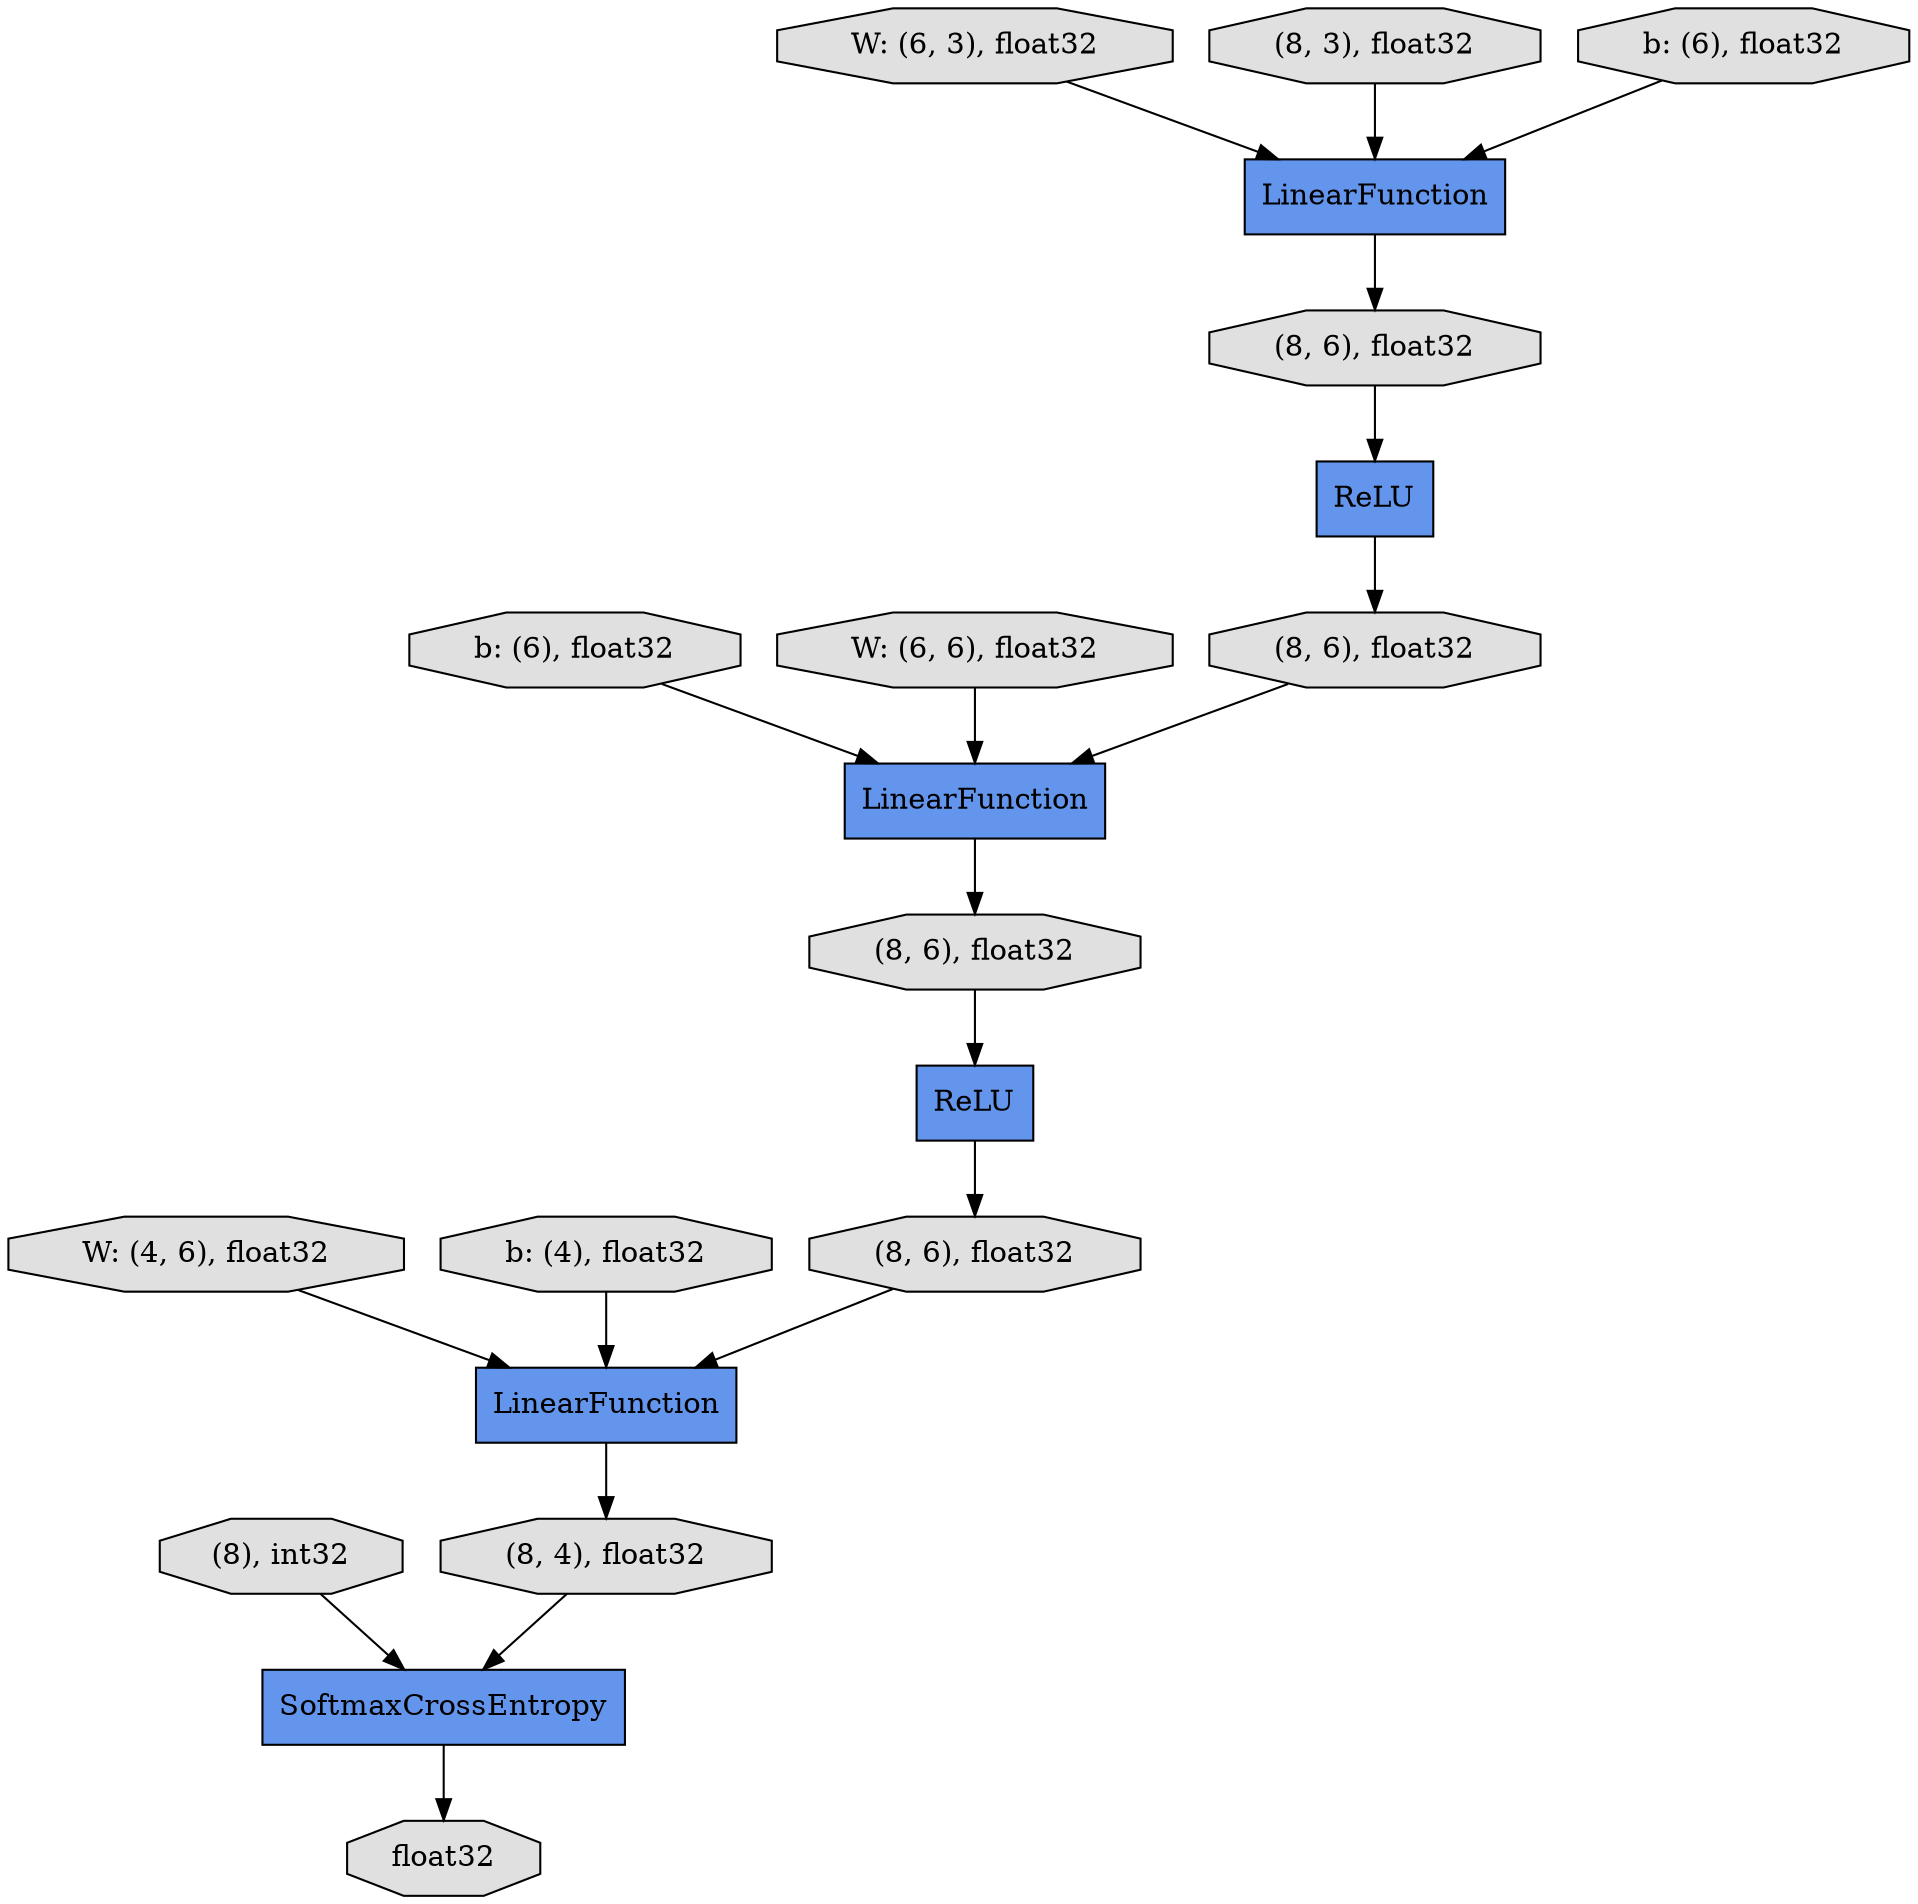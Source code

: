 digraph graphname{rankdir=TB;2117322836000 [label="LinearFunction",shape="record",fillcolor="#6495ED",style="filled"];2117322836096 [label="(8, 6), float32",shape="octagon",fillcolor="#E0E0E0",style="filled"];2117322025184 [label="W: (4, 6), float32",shape="octagon",fillcolor="#E0E0E0",style="filled"];2117322836240 [label="LinearFunction",shape="record",fillcolor="#6495ED",style="filled"];2117321390400 [label="W: (6, 3), float32",shape="octagon",fillcolor="#E0E0E0",style="filled"];2117322836336 [label="(8, 6), float32",shape="octagon",fillcolor="#E0E0E0",style="filled"];2117321390496 [label="ReLU",shape="record",fillcolor="#6495ED",style="filled"];2117322836480 [label="(8, 6), float32",shape="octagon",fillcolor="#E0E0E0",style="filled"];2117322836768 [label="(8, 4), float32",shape="octagon",fillcolor="#E0E0E0",style="filled"];2117322836960 [label="float32",shape="octagon",fillcolor="#E0E0E0",style="filled"];2117322835280 [label="LinearFunction",shape="record",fillcolor="#6495ED",style="filled"];2117322835328 [label="(8), int32",shape="octagon",fillcolor="#E0E0E0",style="filled"];2117322835472 [label="SoftmaxCrossEntropy",shape="record",fillcolor="#6495ED",style="filled"];2117321928224 [label="ReLU",shape="record",fillcolor="#6495ED",style="filled"];2117322024560 [label="b: (6), float32",shape="octagon",fillcolor="#E0E0E0",style="filled"];2117322835712 [label="(8, 3), float32",shape="octagon",fillcolor="#E0E0E0",style="filled"];2117321928464 [label="W: (6, 6), float32",shape="octagon",fillcolor="#E0E0E0",style="filled"];2117322835856 [label="(8, 6), float32",shape="octagon",fillcolor="#E0E0E0",style="filled"];2117322026960 [label="b: (4), float32",shape="octagon",fillcolor="#E0E0E0",style="filled"];2117321832432 [label="b: (6), float32",shape="octagon",fillcolor="#E0E0E0",style="filled"];2117322835280 -> 2117322836096;2117322024560 -> 2117322836000;2117321390400 -> 2117322835280;2117322836096 -> 2117321390496;2117322835712 -> 2117322835280;2117322835328 -> 2117322835472;2117322836768 -> 2117322835472;2117322025184 -> 2117322836240;2117322835856 -> 2117322836000;2117321390496 -> 2117322835856;2117322836000 -> 2117322836336;2117321832432 -> 2117322835280;2117322836336 -> 2117321928224;2117322835472 -> 2117322836960;2117321928464 -> 2117322836000;2117322836240 -> 2117322836768;2117322836480 -> 2117322836240;2117322026960 -> 2117322836240;2117321928224 -> 2117322836480;}